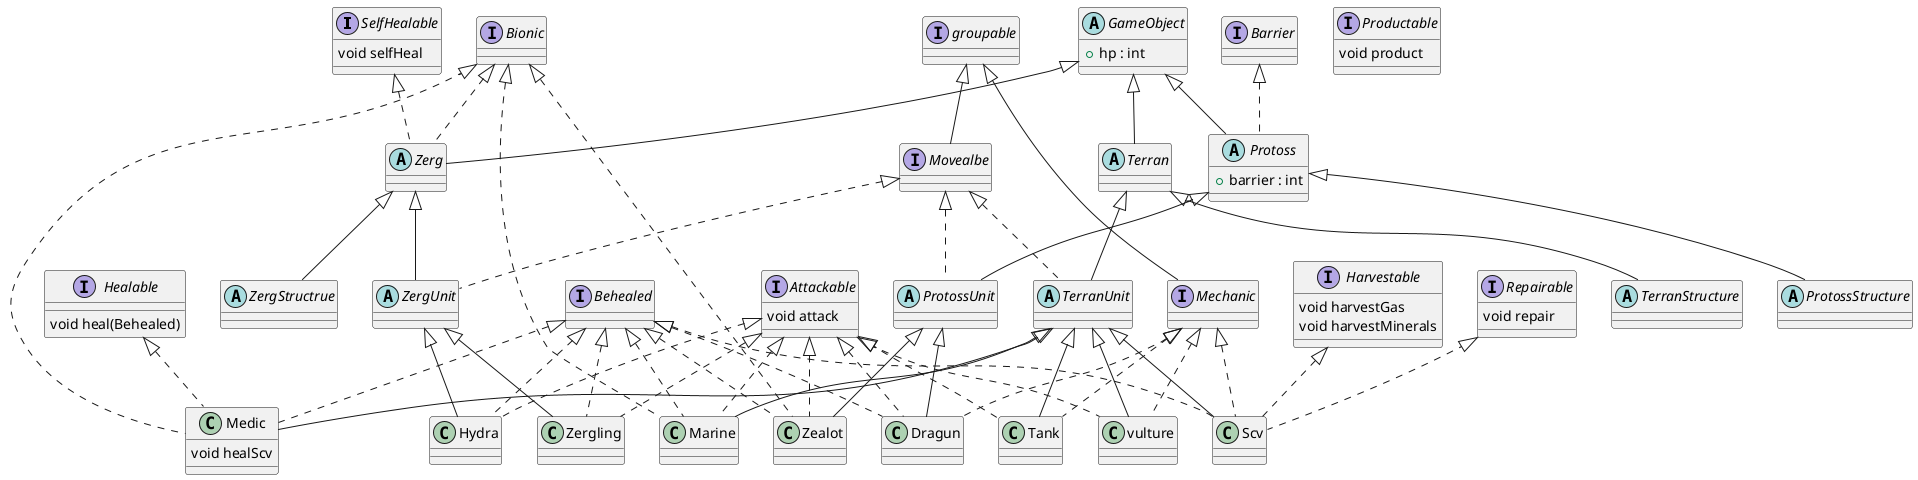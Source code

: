 ```
@startuml


interface SelfHealable {
    void selfHeal
}

interface Healable {
    void heal(Behealed)
}

interface Repairable {
    void repair
}


interface Harvestable {
    void harvestGas
    void harvestMinerals
}

interface Attackable {
    void attack
}

interface Productable {
    void product
}

interface Behealed {

}

interface Barrier {

}


interface Bionic {

}

interface groupable{
}

interface Mechanic implements groupable {

}

interface Movealbe implements groupable {

}



'게임 오브젝트
abstract class GameObject {
    +hp : int
}


'종족
'abstract class Zerg  implements SelfHealable, Bionic {
'    +hp : int
'}
'
'abstract class Terran {
'    +hp : int
'}
'
'
'abstract class Protoss implements Barrier {
'    +hp : int
'    +mp : int
'}
abstract class Zerg extends GameObject implements SelfHealable, Bionic {

}

abstract class Terran  extends GameObject{

}


abstract class Protoss extends GameObject implements Barrier {
    +barrier : int
}



' 건물, 유닛

abstract class TerranUnit extends Terran implements Movealbe

abstract class TerranStructure extends Terran


abstract class ZergUnit extends Zerg implements Movealbe

abstract class ZergStructrue extends Zerg

abstract class ProtossUnit extends Protoss implements Movealbe

abstract class ProtossStructure extends Protoss




' 테란 유닛
class Marine extends TerranUnit implements Attackable, Bionic, Behealed


class Medic extends TerranUnit implements Healable, Bionic, Behealed {
    void healScv

}
class Tank extends TerranUnit implements Attackable, Mechanic


class vulture extends TerranUnit implements Attackable, Mechanic


class Scv extends TerranUnit implements Harvestable, Repairable, Mechanic, Behealed


' 저그 유닛
class Zergling extends ZergUnit implements Behealed, Attackable

class Hydra extends ZergUnit implements Behealed, Attackable


' 토스 유닛
class Zealot extends ProtossUnit implements Behealed, Bionic, Attackable

class Dragun extends ProtossUnit implements Behealed, Mechanic, Attackable


@enduml

```